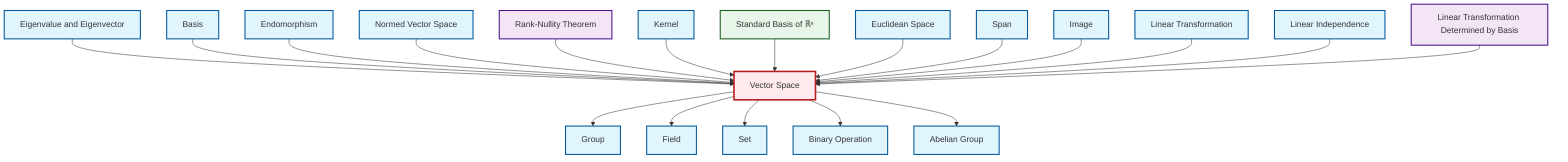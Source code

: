 graph TD
    classDef definition fill:#e1f5fe,stroke:#01579b,stroke-width:2px
    classDef theorem fill:#f3e5f5,stroke:#4a148c,stroke-width:2px
    classDef axiom fill:#fff3e0,stroke:#e65100,stroke-width:2px
    classDef example fill:#e8f5e9,stroke:#1b5e20,stroke-width:2px
    classDef current fill:#ffebee,stroke:#b71c1c,stroke-width:3px
    def-binary-operation["Binary Operation"]:::definition
    def-field["Field"]:::definition
    def-basis["Basis"]:::definition
    def-normed-vector-space["Normed Vector Space"]:::definition
    def-endomorphism["Endomorphism"]:::definition
    def-euclidean-space["Euclidean Space"]:::definition
    thm-linear-transformation-basis["Linear Transformation Determined by Basis"]:::theorem
    thm-rank-nullity["Rank-Nullity Theorem"]:::theorem
    def-vector-space["Vector Space"]:::definition
    def-image["Image"]:::definition
    def-linear-independence["Linear Independence"]:::definition
    def-set["Set"]:::definition
    ex-standard-basis-rn["Standard Basis of ℝⁿ"]:::example
    def-group["Group"]:::definition
    def-kernel["Kernel"]:::definition
    def-abelian-group["Abelian Group"]:::definition
    def-eigenvalue-eigenvector["Eigenvalue and Eigenvector"]:::definition
    def-span["Span"]:::definition
    def-linear-transformation["Linear Transformation"]:::definition
    def-eigenvalue-eigenvector --> def-vector-space
    def-basis --> def-vector-space
    def-endomorphism --> def-vector-space
    def-normed-vector-space --> def-vector-space
    def-vector-space --> def-group
    thm-rank-nullity --> def-vector-space
    def-kernel --> def-vector-space
    ex-standard-basis-rn --> def-vector-space
    def-vector-space --> def-field
    def-vector-space --> def-set
    def-euclidean-space --> def-vector-space
    def-vector-space --> def-binary-operation
    def-span --> def-vector-space
    def-image --> def-vector-space
    def-linear-transformation --> def-vector-space
    def-vector-space --> def-abelian-group
    def-linear-independence --> def-vector-space
    thm-linear-transformation-basis --> def-vector-space
    class def-vector-space current